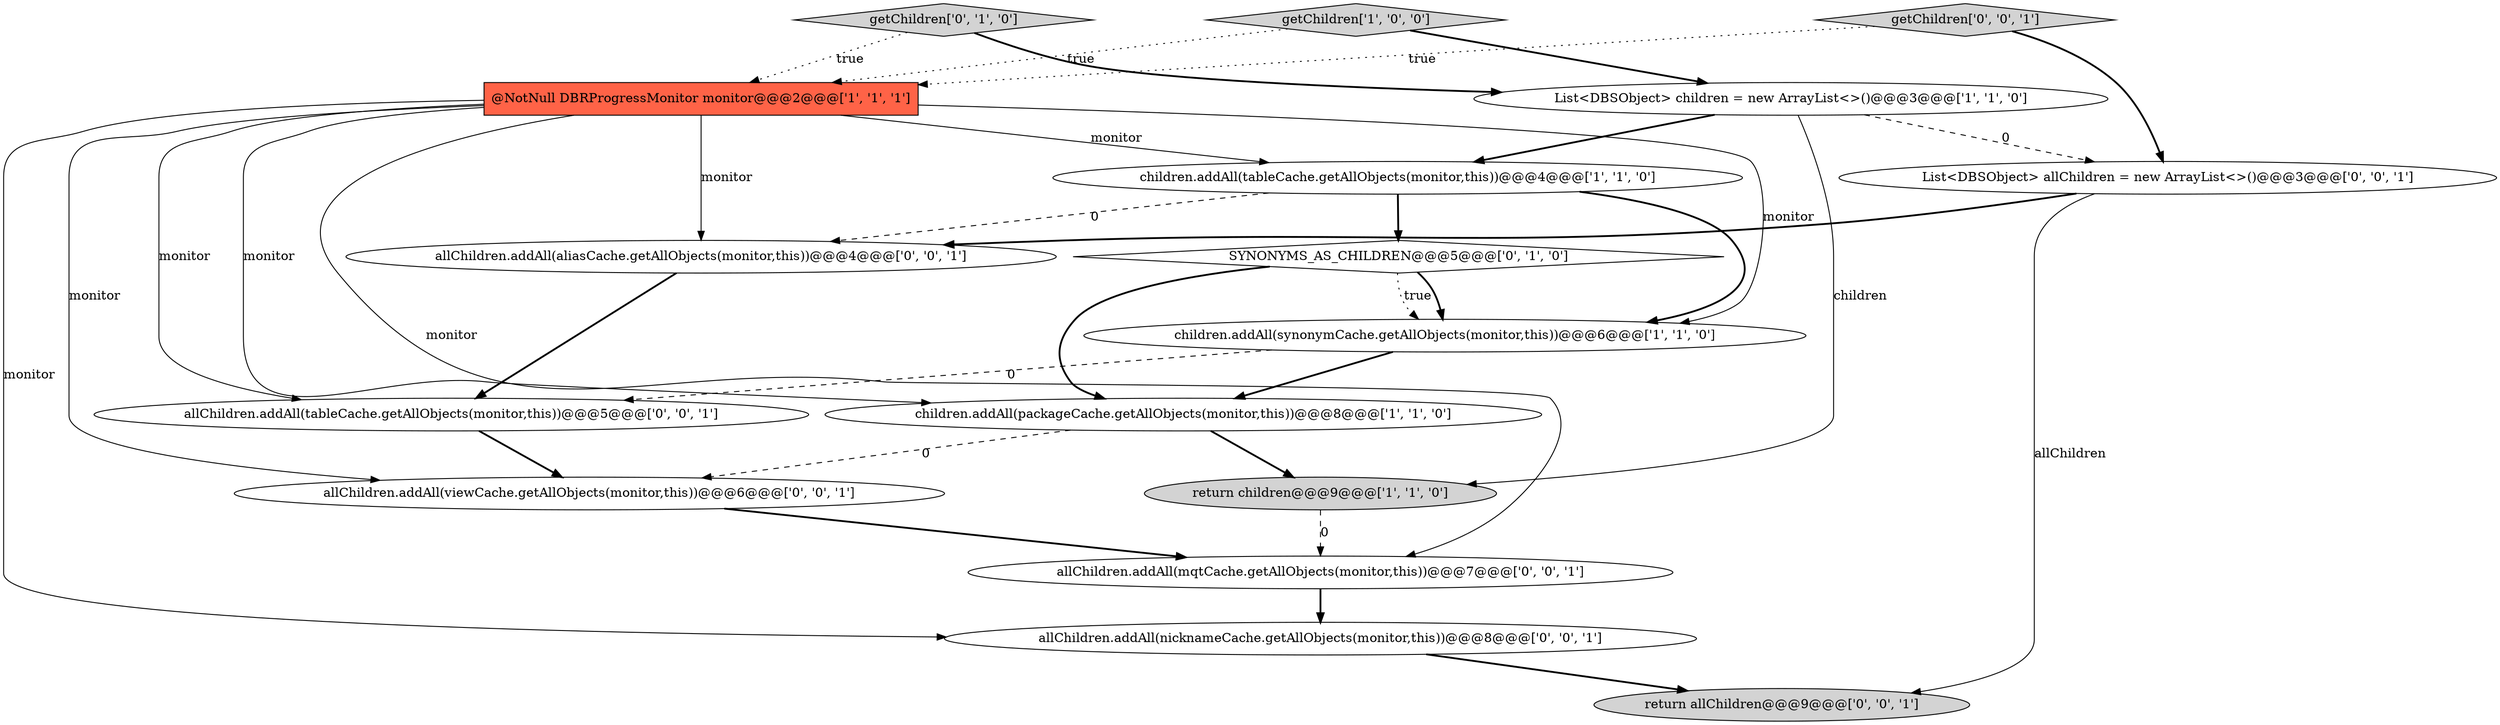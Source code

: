 digraph {
7 [style = filled, label = "SYNONYMS_AS_CHILDREN@@@5@@@['0', '1', '0']", fillcolor = white, shape = diamond image = "AAA1AAABBB2BBB"];
8 [style = filled, label = "getChildren['0', '1', '0']", fillcolor = lightgray, shape = diamond image = "AAA0AAABBB2BBB"];
6 [style = filled, label = "getChildren['1', '0', '0']", fillcolor = lightgray, shape = diamond image = "AAA0AAABBB1BBB"];
1 [style = filled, label = "return children@@@9@@@['1', '1', '0']", fillcolor = lightgray, shape = ellipse image = "AAA0AAABBB1BBB"];
9 [style = filled, label = "allChildren.addAll(nicknameCache.getAllObjects(monitor,this))@@@8@@@['0', '0', '1']", fillcolor = white, shape = ellipse image = "AAA0AAABBB3BBB"];
13 [style = filled, label = "return allChildren@@@9@@@['0', '0', '1']", fillcolor = lightgray, shape = ellipse image = "AAA0AAABBB3BBB"];
15 [style = filled, label = "List<DBSObject> allChildren = new ArrayList<>()@@@3@@@['0', '0', '1']", fillcolor = white, shape = ellipse image = "AAA0AAABBB3BBB"];
3 [style = filled, label = "@NotNull DBRProgressMonitor monitor@@@2@@@['1', '1', '1']", fillcolor = tomato, shape = box image = "AAA0AAABBB1BBB"];
16 [style = filled, label = "allChildren.addAll(viewCache.getAllObjects(monitor,this))@@@6@@@['0', '0', '1']", fillcolor = white, shape = ellipse image = "AAA0AAABBB3BBB"];
11 [style = filled, label = "allChildren.addAll(tableCache.getAllObjects(monitor,this))@@@5@@@['0', '0', '1']", fillcolor = white, shape = ellipse image = "AAA0AAABBB3BBB"];
0 [style = filled, label = "List<DBSObject> children = new ArrayList<>()@@@3@@@['1', '1', '0']", fillcolor = white, shape = ellipse image = "AAA0AAABBB1BBB"];
5 [style = filled, label = "children.addAll(packageCache.getAllObjects(monitor,this))@@@8@@@['1', '1', '0']", fillcolor = white, shape = ellipse image = "AAA0AAABBB1BBB"];
10 [style = filled, label = "allChildren.addAll(mqtCache.getAllObjects(monitor,this))@@@7@@@['0', '0', '1']", fillcolor = white, shape = ellipse image = "AAA0AAABBB3BBB"];
12 [style = filled, label = "allChildren.addAll(aliasCache.getAllObjects(monitor,this))@@@4@@@['0', '0', '1']", fillcolor = white, shape = ellipse image = "AAA0AAABBB3BBB"];
2 [style = filled, label = "children.addAll(tableCache.getAllObjects(monitor,this))@@@4@@@['1', '1', '0']", fillcolor = white, shape = ellipse image = "AAA0AAABBB1BBB"];
4 [style = filled, label = "children.addAll(synonymCache.getAllObjects(monitor,this))@@@6@@@['1', '1', '0']", fillcolor = white, shape = ellipse image = "AAA0AAABBB1BBB"];
14 [style = filled, label = "getChildren['0', '0', '1']", fillcolor = lightgray, shape = diamond image = "AAA0AAABBB3BBB"];
4->11 [style = dashed, label="0"];
5->16 [style = dashed, label="0"];
7->4 [style = dotted, label="true"];
2->4 [style = bold, label=""];
8->0 [style = bold, label=""];
14->3 [style = dotted, label="true"];
2->7 [style = bold, label=""];
3->16 [style = solid, label="monitor"];
15->12 [style = bold, label=""];
10->9 [style = bold, label=""];
5->1 [style = bold, label=""];
4->5 [style = bold, label=""];
6->0 [style = bold, label=""];
9->13 [style = bold, label=""];
3->2 [style = solid, label="monitor"];
11->16 [style = bold, label=""];
15->13 [style = solid, label="allChildren"];
3->11 [style = solid, label="monitor"];
16->10 [style = bold, label=""];
3->4 [style = solid, label="monitor"];
3->5 [style = solid, label="monitor"];
7->4 [style = bold, label=""];
3->12 [style = solid, label="monitor"];
1->10 [style = dashed, label="0"];
6->3 [style = dotted, label="true"];
7->5 [style = bold, label=""];
0->1 [style = solid, label="children"];
12->11 [style = bold, label=""];
8->3 [style = dotted, label="true"];
0->15 [style = dashed, label="0"];
0->2 [style = bold, label=""];
14->15 [style = bold, label=""];
3->10 [style = solid, label="monitor"];
3->9 [style = solid, label="monitor"];
2->12 [style = dashed, label="0"];
}
